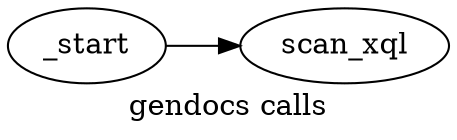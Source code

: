 /* dot -ogendocs_calls.png -Tpng gendocs_calls.dot */ 
digraph gendocs_calls {
label="gendocs calls";
rankdir=LR;
_start -> scan_xql ;
}
